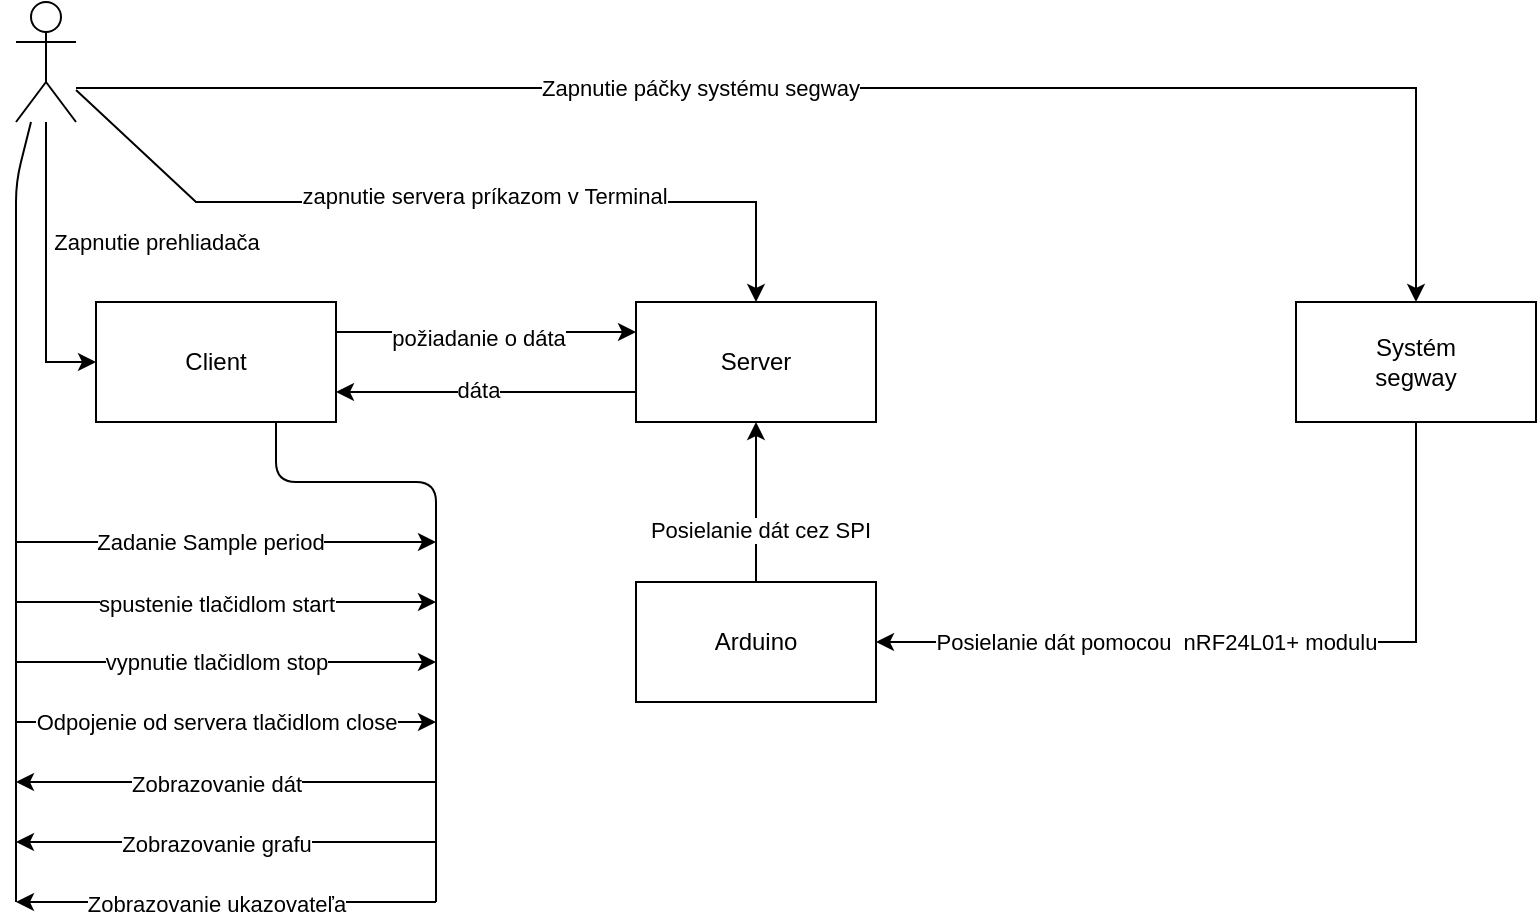 <mxfile version="14.7.5" type="github">
  <diagram id="doIO3KhxdL-7aAAkdjQE" name="Page-1">
    <mxGraphModel dx="1038" dy="489" grid="1" gridSize="10" guides="1" tooltips="1" connect="1" arrows="1" fold="1" page="1" pageScale="1" pageWidth="827" pageHeight="1169" math="0" shadow="0">
      <root>
        <mxCell id="0" />
        <mxCell id="1" parent="0" />
        <mxCell id="GGz-ecKI_cakVM3Egm1I-21" style="edgeStyle=none;rounded=0;orthogonalLoop=1;jettySize=auto;html=1;" edge="1" parent="1">
          <mxGeometry relative="1" as="geometry">
            <mxPoint x="730" y="170" as="targetPoint" />
            <mxPoint x="60" y="63" as="sourcePoint" />
            <Array as="points">
              <mxPoint x="730" y="63" />
            </Array>
          </mxGeometry>
        </mxCell>
        <mxCell id="GGz-ecKI_cakVM3Egm1I-22" value="Zapnutie páčky systému segway" style="edgeLabel;html=1;align=center;verticalAlign=middle;resizable=0;points=[];" vertex="1" connectable="0" parent="GGz-ecKI_cakVM3Egm1I-21">
          <mxGeometry x="-0.197" relative="1" as="geometry">
            <mxPoint as="offset" />
          </mxGeometry>
        </mxCell>
        <mxCell id="GGz-ecKI_cakVM3Egm1I-23" style="edgeStyle=none;rounded=0;orthogonalLoop=1;jettySize=auto;html=1;entryX=0.5;entryY=0;entryDx=0;entryDy=0;" edge="1" parent="1" source="GGz-ecKI_cakVM3Egm1I-1" target="GGz-ecKI_cakVM3Egm1I-9">
          <mxGeometry relative="1" as="geometry">
            <Array as="points">
              <mxPoint x="120" y="120" />
              <mxPoint x="400" y="120" />
            </Array>
          </mxGeometry>
        </mxCell>
        <mxCell id="GGz-ecKI_cakVM3Egm1I-24" value="zapnutie servera príkazom v Terminal" style="edgeLabel;html=1;align=center;verticalAlign=middle;resizable=0;points=[];" vertex="1" connectable="0" parent="GGz-ecKI_cakVM3Egm1I-23">
          <mxGeometry x="-0.137" y="3" relative="1" as="geometry">
            <mxPoint x="48" as="offset" />
          </mxGeometry>
        </mxCell>
        <mxCell id="GGz-ecKI_cakVM3Egm1I-26" style="edgeStyle=none;rounded=0;orthogonalLoop=1;jettySize=auto;html=1;entryX=0;entryY=0.5;entryDx=0;entryDy=0;" edge="1" parent="1" source="GGz-ecKI_cakVM3Egm1I-1" target="GGz-ecKI_cakVM3Egm1I-10">
          <mxGeometry relative="1" as="geometry">
            <mxPoint x="85" y="200" as="targetPoint" />
            <Array as="points">
              <mxPoint x="45" y="200" />
            </Array>
          </mxGeometry>
        </mxCell>
        <mxCell id="GGz-ecKI_cakVM3Egm1I-37" value="Zapnutie prehliadača" style="edgeLabel;html=1;align=center;verticalAlign=middle;resizable=0;points=[];" vertex="1" connectable="0" parent="GGz-ecKI_cakVM3Egm1I-26">
          <mxGeometry x="-0.313" relative="1" as="geometry">
            <mxPoint x="55" y="10" as="offset" />
          </mxGeometry>
        </mxCell>
        <mxCell id="GGz-ecKI_cakVM3Egm1I-1" value="" style="shape=umlActor;verticalLabelPosition=bottom;verticalAlign=top;html=1;outlineConnect=0;" vertex="1" parent="1">
          <mxGeometry x="30" y="20" width="30" height="60" as="geometry" />
        </mxCell>
        <mxCell id="GGz-ecKI_cakVM3Egm1I-3" value="" style="html=1;" edge="1" parent="1">
          <mxGeometry width="100" relative="1" as="geometry">
            <mxPoint x="160" y="200" as="sourcePoint" />
            <mxPoint x="160" y="200" as="targetPoint" />
          </mxGeometry>
        </mxCell>
        <mxCell id="GGz-ecKI_cakVM3Egm1I-7" value="" style="group" vertex="1" connectable="0" parent="1">
          <mxGeometry x="670" y="170" width="120" height="60" as="geometry" />
        </mxCell>
        <mxCell id="GGz-ecKI_cakVM3Egm1I-5" value="" style="rounded=0;whiteSpace=wrap;html=1;" vertex="1" parent="GGz-ecKI_cakVM3Egm1I-7">
          <mxGeometry width="120" height="60" as="geometry" />
        </mxCell>
        <mxCell id="GGz-ecKI_cakVM3Egm1I-6" value="Systém segway" style="text;html=1;strokeColor=none;fillColor=none;align=center;verticalAlign=middle;whiteSpace=wrap;rounded=0;" vertex="1" parent="GGz-ecKI_cakVM3Egm1I-7">
          <mxGeometry x="40" y="20" width="40" height="20" as="geometry" />
        </mxCell>
        <mxCell id="GGz-ecKI_cakVM3Egm1I-16" style="edgeStyle=none;rounded=0;orthogonalLoop=1;jettySize=auto;html=1;entryX=1;entryY=0.75;entryDx=0;entryDy=0;" edge="1" parent="1" source="GGz-ecKI_cakVM3Egm1I-9" target="GGz-ecKI_cakVM3Egm1I-10">
          <mxGeometry relative="1" as="geometry">
            <mxPoint x="250" y="230" as="targetPoint" />
            <Array as="points">
              <mxPoint x="340" y="215" />
            </Array>
          </mxGeometry>
        </mxCell>
        <mxCell id="GGz-ecKI_cakVM3Egm1I-28" value="dáta" style="edgeLabel;html=1;align=center;verticalAlign=middle;resizable=0;points=[];" vertex="1" connectable="0" parent="GGz-ecKI_cakVM3Egm1I-16">
          <mxGeometry x="-0.178" y="-1" relative="1" as="geometry">
            <mxPoint x="-18" as="offset" />
          </mxGeometry>
        </mxCell>
        <mxCell id="GGz-ecKI_cakVM3Egm1I-9" value="Server" style="rounded=0;whiteSpace=wrap;html=1;" vertex="1" parent="1">
          <mxGeometry x="340" y="170" width="120" height="60" as="geometry" />
        </mxCell>
        <mxCell id="GGz-ecKI_cakVM3Egm1I-19" style="edgeStyle=none;rounded=0;orthogonalLoop=1;jettySize=auto;html=1;exitX=1;exitY=0.25;exitDx=0;exitDy=0;entryX=0;entryY=0.25;entryDx=0;entryDy=0;" edge="1" parent="1" source="GGz-ecKI_cakVM3Egm1I-10" target="GGz-ecKI_cakVM3Egm1I-9">
          <mxGeometry relative="1" as="geometry" />
        </mxCell>
        <mxCell id="GGz-ecKI_cakVM3Egm1I-29" value="požiadanie o dáta" style="edgeLabel;html=1;align=center;verticalAlign=middle;resizable=0;points=[];" vertex="1" connectable="0" parent="GGz-ecKI_cakVM3Egm1I-19">
          <mxGeometry x="0.378" y="-3" relative="1" as="geometry">
            <mxPoint x="-33" as="offset" />
          </mxGeometry>
        </mxCell>
        <mxCell id="GGz-ecKI_cakVM3Egm1I-10" value="Client" style="rounded=0;whiteSpace=wrap;html=1;" vertex="1" parent="1">
          <mxGeometry x="70" y="170" width="120" height="60" as="geometry" />
        </mxCell>
        <mxCell id="GGz-ecKI_cakVM3Egm1I-12" style="edgeStyle=none;rounded=0;orthogonalLoop=1;jettySize=auto;html=1;entryX=0.5;entryY=1;entryDx=0;entryDy=0;" edge="1" parent="1" source="GGz-ecKI_cakVM3Egm1I-11" target="GGz-ecKI_cakVM3Egm1I-9">
          <mxGeometry relative="1" as="geometry" />
        </mxCell>
        <mxCell id="GGz-ecKI_cakVM3Egm1I-15" value="Posielanie dát cez SPI" style="edgeLabel;html=1;align=center;verticalAlign=middle;resizable=0;points=[];" vertex="1" connectable="0" parent="GGz-ecKI_cakVM3Egm1I-12">
          <mxGeometry x="-0.345" y="-2" relative="1" as="geometry">
            <mxPoint as="offset" />
          </mxGeometry>
        </mxCell>
        <mxCell id="GGz-ecKI_cakVM3Egm1I-11" value="Arduino" style="rounded=0;whiteSpace=wrap;html=1;" vertex="1" parent="1">
          <mxGeometry x="340" y="310" width="120" height="60" as="geometry" />
        </mxCell>
        <mxCell id="GGz-ecKI_cakVM3Egm1I-13" style="edgeStyle=none;rounded=0;orthogonalLoop=1;jettySize=auto;html=1;entryX=1;entryY=0.5;entryDx=0;entryDy=0;" edge="1" parent="1" source="GGz-ecKI_cakVM3Egm1I-5" target="GGz-ecKI_cakVM3Egm1I-11">
          <mxGeometry relative="1" as="geometry">
            <Array as="points">
              <mxPoint x="730" y="340" />
            </Array>
          </mxGeometry>
        </mxCell>
        <mxCell id="GGz-ecKI_cakVM3Egm1I-14" value="Posielanie dát pomocou&amp;nbsp; nRF24L01+ modulu" style="edgeLabel;html=1;align=center;verticalAlign=middle;resizable=0;points=[];" vertex="1" connectable="0" parent="GGz-ecKI_cakVM3Egm1I-13">
          <mxGeometry x="-0.104" y="1" relative="1" as="geometry">
            <mxPoint x="-70" y="-1" as="offset" />
          </mxGeometry>
        </mxCell>
        <mxCell id="GGz-ecKI_cakVM3Egm1I-35" value="Zadanie Sample period" style="endArrow=classic;html=1;" edge="1" parent="1">
          <mxGeometry x="-0.077" width="50" height="50" relative="1" as="geometry">
            <mxPoint x="30" y="290" as="sourcePoint" />
            <mxPoint x="240" y="290" as="targetPoint" />
            <mxPoint as="offset" />
          </mxGeometry>
        </mxCell>
        <mxCell id="GGz-ecKI_cakVM3Egm1I-36" value="" style="endArrow=classic;html=1;" edge="1" parent="1">
          <mxGeometry width="50" height="50" relative="1" as="geometry">
            <mxPoint x="30" y="320" as="sourcePoint" />
            <mxPoint x="240" y="320" as="targetPoint" />
            <Array as="points">
              <mxPoint x="130" y="320" />
            </Array>
          </mxGeometry>
        </mxCell>
        <mxCell id="GGz-ecKI_cakVM3Egm1I-38" value="spustenie tlačidlom start" style="edgeLabel;html=1;align=center;verticalAlign=middle;resizable=0;points=[];" vertex="1" connectable="0" parent="GGz-ecKI_cakVM3Egm1I-36">
          <mxGeometry x="0.225" y="-1" relative="1" as="geometry">
            <mxPoint x="-29" as="offset" />
          </mxGeometry>
        </mxCell>
        <mxCell id="GGz-ecKI_cakVM3Egm1I-39" value="" style="endArrow=classic;html=1;" edge="1" parent="1">
          <mxGeometry width="50" height="50" relative="1" as="geometry">
            <mxPoint x="30" y="350" as="sourcePoint" />
            <mxPoint x="240" y="350" as="targetPoint" />
          </mxGeometry>
        </mxCell>
        <mxCell id="GGz-ecKI_cakVM3Egm1I-42" value="vypnutie tlačidlom stop" style="edgeLabel;html=1;align=center;verticalAlign=middle;resizable=0;points=[];" vertex="1" connectable="0" parent="GGz-ecKI_cakVM3Egm1I-39">
          <mxGeometry x="0.125" y="-3" relative="1" as="geometry">
            <mxPoint x="-18" y="-3" as="offset" />
          </mxGeometry>
        </mxCell>
        <mxCell id="GGz-ecKI_cakVM3Egm1I-46" value="" style="endArrow=classic;html=1;" edge="1" parent="1">
          <mxGeometry width="50" height="50" relative="1" as="geometry">
            <mxPoint x="30" y="380" as="sourcePoint" />
            <mxPoint x="240" y="380" as="targetPoint" />
          </mxGeometry>
        </mxCell>
        <mxCell id="GGz-ecKI_cakVM3Egm1I-47" value="Odpojenie od servera tlačidlom close" style="edgeLabel;html=1;align=center;verticalAlign=middle;resizable=0;points=[];" vertex="1" connectable="0" parent="GGz-ecKI_cakVM3Egm1I-46">
          <mxGeometry x="0.125" y="-3" relative="1" as="geometry">
            <mxPoint x="-18" y="-3" as="offset" />
          </mxGeometry>
        </mxCell>
        <mxCell id="GGz-ecKI_cakVM3Egm1I-51" value="" style="endArrow=classic;html=1;" edge="1" parent="1">
          <mxGeometry width="50" height="50" relative="1" as="geometry">
            <mxPoint x="240" y="410" as="sourcePoint" />
            <mxPoint x="30" y="410" as="targetPoint" />
          </mxGeometry>
        </mxCell>
        <mxCell id="GGz-ecKI_cakVM3Egm1I-52" value="Zobrazovanie dát" style="edgeLabel;html=1;align=center;verticalAlign=middle;resizable=0;points=[];" vertex="1" connectable="0" parent="GGz-ecKI_cakVM3Egm1I-51">
          <mxGeometry x="-0.267" y="1" relative="1" as="geometry">
            <mxPoint x="-33" as="offset" />
          </mxGeometry>
        </mxCell>
        <mxCell id="GGz-ecKI_cakVM3Egm1I-53" value="" style="endArrow=classic;html=1;" edge="1" parent="1">
          <mxGeometry width="50" height="50" relative="1" as="geometry">
            <mxPoint x="240" y="440" as="sourcePoint" />
            <mxPoint x="30" y="440" as="targetPoint" />
          </mxGeometry>
        </mxCell>
        <mxCell id="GGz-ecKI_cakVM3Egm1I-54" value="Zobrazovanie grafu" style="edgeLabel;html=1;align=center;verticalAlign=middle;resizable=0;points=[];" vertex="1" connectable="0" parent="GGz-ecKI_cakVM3Egm1I-53">
          <mxGeometry x="-0.267" y="1" relative="1" as="geometry">
            <mxPoint x="-33" as="offset" />
          </mxGeometry>
        </mxCell>
        <mxCell id="GGz-ecKI_cakVM3Egm1I-56" value="" style="endArrow=classic;html=1;" edge="1" parent="1">
          <mxGeometry width="50" height="50" relative="1" as="geometry">
            <mxPoint x="240" y="470" as="sourcePoint" />
            <mxPoint x="30" y="470" as="targetPoint" />
          </mxGeometry>
        </mxCell>
        <mxCell id="GGz-ecKI_cakVM3Egm1I-57" value="Zobrazovanie ukazovateľa" style="edgeLabel;html=1;align=center;verticalAlign=middle;resizable=0;points=[];" vertex="1" connectable="0" parent="GGz-ecKI_cakVM3Egm1I-56">
          <mxGeometry x="-0.267" y="1" relative="1" as="geometry">
            <mxPoint x="-33" as="offset" />
          </mxGeometry>
        </mxCell>
        <mxCell id="GGz-ecKI_cakVM3Egm1I-59" value="" style="endArrow=none;html=1;entryX=0.75;entryY=1;entryDx=0;entryDy=0;" edge="1" parent="1" target="GGz-ecKI_cakVM3Egm1I-10">
          <mxGeometry width="50" height="50" relative="1" as="geometry">
            <mxPoint x="240" y="470" as="sourcePoint" />
            <mxPoint x="310" y="280" as="targetPoint" />
            <Array as="points">
              <mxPoint x="240" y="260" />
              <mxPoint x="160" y="260" />
            </Array>
          </mxGeometry>
        </mxCell>
        <mxCell id="GGz-ecKI_cakVM3Egm1I-60" value="" style="endArrow=none;html=1;" edge="1" parent="1" target="GGz-ecKI_cakVM3Egm1I-1">
          <mxGeometry width="50" height="50" relative="1" as="geometry">
            <mxPoint x="30" y="470" as="sourcePoint" />
            <mxPoint x="40" y="90" as="targetPoint" />
            <Array as="points">
              <mxPoint x="30" y="110" />
            </Array>
          </mxGeometry>
        </mxCell>
      </root>
    </mxGraphModel>
  </diagram>
</mxfile>
